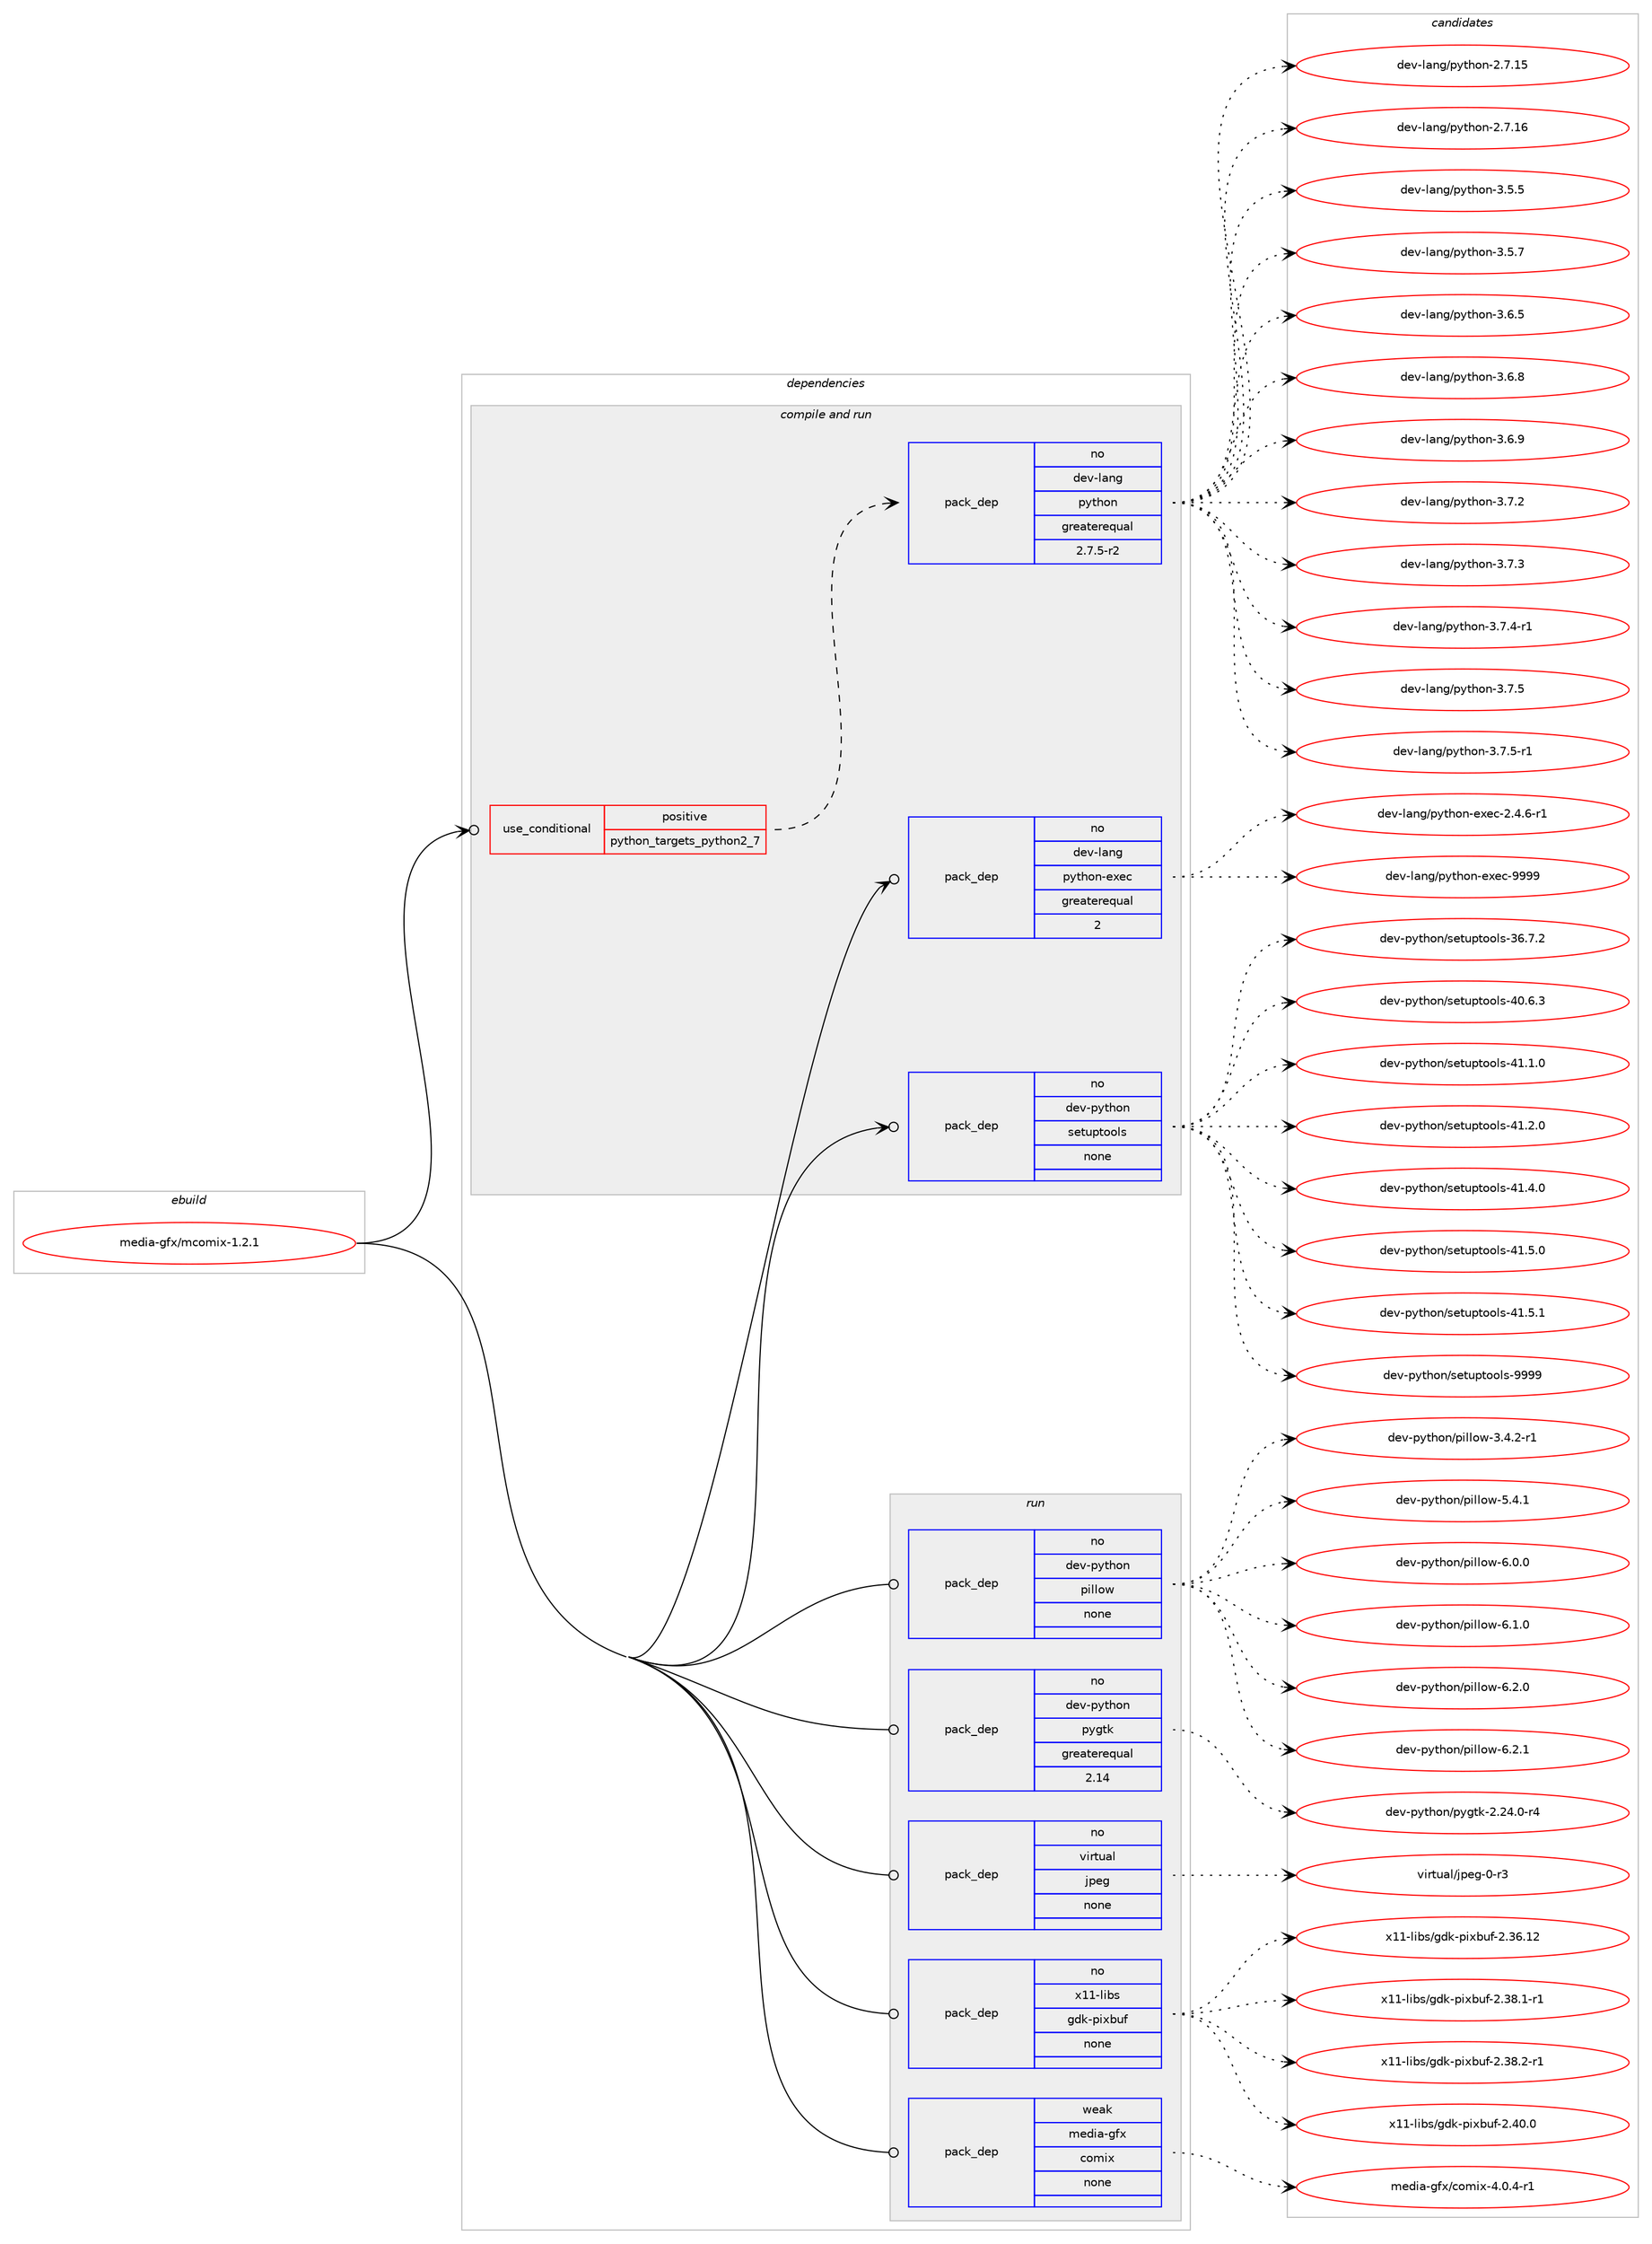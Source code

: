 digraph prolog {

# *************
# Graph options
# *************

newrank=true;
concentrate=true;
compound=true;
graph [rankdir=LR,fontname=Helvetica,fontsize=10,ranksep=1.5];#, ranksep=2.5, nodesep=0.2];
edge  [arrowhead=vee];
node  [fontname=Helvetica,fontsize=10];

# **********
# The ebuild
# **********

subgraph cluster_leftcol {
color=gray;
rank=same;
label=<<i>ebuild</i>>;
id [label="media-gfx/mcomix-1.2.1", color=red, width=4, href="../media-gfx/mcomix-1.2.1.svg"];
}

# ****************
# The dependencies
# ****************

subgraph cluster_midcol {
color=gray;
label=<<i>dependencies</i>>;
subgraph cluster_compile {
fillcolor="#eeeeee";
style=filled;
label=<<i>compile</i>>;
}
subgraph cluster_compileandrun {
fillcolor="#eeeeee";
style=filled;
label=<<i>compile and run</i>>;
subgraph cond190352 {
dependency782271 [label=<<TABLE BORDER="0" CELLBORDER="1" CELLSPACING="0" CELLPADDING="4"><TR><TD ROWSPAN="3" CELLPADDING="10">use_conditional</TD></TR><TR><TD>positive</TD></TR><TR><TD>python_targets_python2_7</TD></TR></TABLE>>, shape=none, color=red];
subgraph pack578346 {
dependency782272 [label=<<TABLE BORDER="0" CELLBORDER="1" CELLSPACING="0" CELLPADDING="4" WIDTH="220"><TR><TD ROWSPAN="6" CELLPADDING="30">pack_dep</TD></TR><TR><TD WIDTH="110">no</TD></TR><TR><TD>dev-lang</TD></TR><TR><TD>python</TD></TR><TR><TD>greaterequal</TD></TR><TR><TD>2.7.5-r2</TD></TR></TABLE>>, shape=none, color=blue];
}
dependency782271:e -> dependency782272:w [weight=20,style="dashed",arrowhead="vee"];
}
id:e -> dependency782271:w [weight=20,style="solid",arrowhead="odotvee"];
subgraph pack578347 {
dependency782273 [label=<<TABLE BORDER="0" CELLBORDER="1" CELLSPACING="0" CELLPADDING="4" WIDTH="220"><TR><TD ROWSPAN="6" CELLPADDING="30">pack_dep</TD></TR><TR><TD WIDTH="110">no</TD></TR><TR><TD>dev-lang</TD></TR><TR><TD>python-exec</TD></TR><TR><TD>greaterequal</TD></TR><TR><TD>2</TD></TR></TABLE>>, shape=none, color=blue];
}
id:e -> dependency782273:w [weight=20,style="solid",arrowhead="odotvee"];
subgraph pack578348 {
dependency782274 [label=<<TABLE BORDER="0" CELLBORDER="1" CELLSPACING="0" CELLPADDING="4" WIDTH="220"><TR><TD ROWSPAN="6" CELLPADDING="30">pack_dep</TD></TR><TR><TD WIDTH="110">no</TD></TR><TR><TD>dev-python</TD></TR><TR><TD>setuptools</TD></TR><TR><TD>none</TD></TR><TR><TD></TD></TR></TABLE>>, shape=none, color=blue];
}
id:e -> dependency782274:w [weight=20,style="solid",arrowhead="odotvee"];
}
subgraph cluster_run {
fillcolor="#eeeeee";
style=filled;
label=<<i>run</i>>;
subgraph pack578349 {
dependency782275 [label=<<TABLE BORDER="0" CELLBORDER="1" CELLSPACING="0" CELLPADDING="4" WIDTH="220"><TR><TD ROWSPAN="6" CELLPADDING="30">pack_dep</TD></TR><TR><TD WIDTH="110">no</TD></TR><TR><TD>dev-python</TD></TR><TR><TD>pillow</TD></TR><TR><TD>none</TD></TR><TR><TD></TD></TR></TABLE>>, shape=none, color=blue];
}
id:e -> dependency782275:w [weight=20,style="solid",arrowhead="odot"];
subgraph pack578350 {
dependency782276 [label=<<TABLE BORDER="0" CELLBORDER="1" CELLSPACING="0" CELLPADDING="4" WIDTH="220"><TR><TD ROWSPAN="6" CELLPADDING="30">pack_dep</TD></TR><TR><TD WIDTH="110">no</TD></TR><TR><TD>dev-python</TD></TR><TR><TD>pygtk</TD></TR><TR><TD>greaterequal</TD></TR><TR><TD>2.14</TD></TR></TABLE>>, shape=none, color=blue];
}
id:e -> dependency782276:w [weight=20,style="solid",arrowhead="odot"];
subgraph pack578351 {
dependency782277 [label=<<TABLE BORDER="0" CELLBORDER="1" CELLSPACING="0" CELLPADDING="4" WIDTH="220"><TR><TD ROWSPAN="6" CELLPADDING="30">pack_dep</TD></TR><TR><TD WIDTH="110">no</TD></TR><TR><TD>virtual</TD></TR><TR><TD>jpeg</TD></TR><TR><TD>none</TD></TR><TR><TD></TD></TR></TABLE>>, shape=none, color=blue];
}
id:e -> dependency782277:w [weight=20,style="solid",arrowhead="odot"];
subgraph pack578352 {
dependency782278 [label=<<TABLE BORDER="0" CELLBORDER="1" CELLSPACING="0" CELLPADDING="4" WIDTH="220"><TR><TD ROWSPAN="6" CELLPADDING="30">pack_dep</TD></TR><TR><TD WIDTH="110">no</TD></TR><TR><TD>x11-libs</TD></TR><TR><TD>gdk-pixbuf</TD></TR><TR><TD>none</TD></TR><TR><TD></TD></TR></TABLE>>, shape=none, color=blue];
}
id:e -> dependency782278:w [weight=20,style="solid",arrowhead="odot"];
subgraph pack578353 {
dependency782279 [label=<<TABLE BORDER="0" CELLBORDER="1" CELLSPACING="0" CELLPADDING="4" WIDTH="220"><TR><TD ROWSPAN="6" CELLPADDING="30">pack_dep</TD></TR><TR><TD WIDTH="110">weak</TD></TR><TR><TD>media-gfx</TD></TR><TR><TD>comix</TD></TR><TR><TD>none</TD></TR><TR><TD></TD></TR></TABLE>>, shape=none, color=blue];
}
id:e -> dependency782279:w [weight=20,style="solid",arrowhead="odot"];
}
}

# **************
# The candidates
# **************

subgraph cluster_choices {
rank=same;
color=gray;
label=<<i>candidates</i>>;

subgraph choice578346 {
color=black;
nodesep=1;
choice10010111845108971101034711212111610411111045504655464953 [label="dev-lang/python-2.7.15", color=red, width=4,href="../dev-lang/python-2.7.15.svg"];
choice10010111845108971101034711212111610411111045504655464954 [label="dev-lang/python-2.7.16", color=red, width=4,href="../dev-lang/python-2.7.16.svg"];
choice100101118451089711010347112121116104111110455146534653 [label="dev-lang/python-3.5.5", color=red, width=4,href="../dev-lang/python-3.5.5.svg"];
choice100101118451089711010347112121116104111110455146534655 [label="dev-lang/python-3.5.7", color=red, width=4,href="../dev-lang/python-3.5.7.svg"];
choice100101118451089711010347112121116104111110455146544653 [label="dev-lang/python-3.6.5", color=red, width=4,href="../dev-lang/python-3.6.5.svg"];
choice100101118451089711010347112121116104111110455146544656 [label="dev-lang/python-3.6.8", color=red, width=4,href="../dev-lang/python-3.6.8.svg"];
choice100101118451089711010347112121116104111110455146544657 [label="dev-lang/python-3.6.9", color=red, width=4,href="../dev-lang/python-3.6.9.svg"];
choice100101118451089711010347112121116104111110455146554650 [label="dev-lang/python-3.7.2", color=red, width=4,href="../dev-lang/python-3.7.2.svg"];
choice100101118451089711010347112121116104111110455146554651 [label="dev-lang/python-3.7.3", color=red, width=4,href="../dev-lang/python-3.7.3.svg"];
choice1001011184510897110103471121211161041111104551465546524511449 [label="dev-lang/python-3.7.4-r1", color=red, width=4,href="../dev-lang/python-3.7.4-r1.svg"];
choice100101118451089711010347112121116104111110455146554653 [label="dev-lang/python-3.7.5", color=red, width=4,href="../dev-lang/python-3.7.5.svg"];
choice1001011184510897110103471121211161041111104551465546534511449 [label="dev-lang/python-3.7.5-r1", color=red, width=4,href="../dev-lang/python-3.7.5-r1.svg"];
dependency782272:e -> choice10010111845108971101034711212111610411111045504655464953:w [style=dotted,weight="100"];
dependency782272:e -> choice10010111845108971101034711212111610411111045504655464954:w [style=dotted,weight="100"];
dependency782272:e -> choice100101118451089711010347112121116104111110455146534653:w [style=dotted,weight="100"];
dependency782272:e -> choice100101118451089711010347112121116104111110455146534655:w [style=dotted,weight="100"];
dependency782272:e -> choice100101118451089711010347112121116104111110455146544653:w [style=dotted,weight="100"];
dependency782272:e -> choice100101118451089711010347112121116104111110455146544656:w [style=dotted,weight="100"];
dependency782272:e -> choice100101118451089711010347112121116104111110455146544657:w [style=dotted,weight="100"];
dependency782272:e -> choice100101118451089711010347112121116104111110455146554650:w [style=dotted,weight="100"];
dependency782272:e -> choice100101118451089711010347112121116104111110455146554651:w [style=dotted,weight="100"];
dependency782272:e -> choice1001011184510897110103471121211161041111104551465546524511449:w [style=dotted,weight="100"];
dependency782272:e -> choice100101118451089711010347112121116104111110455146554653:w [style=dotted,weight="100"];
dependency782272:e -> choice1001011184510897110103471121211161041111104551465546534511449:w [style=dotted,weight="100"];
}
subgraph choice578347 {
color=black;
nodesep=1;
choice10010111845108971101034711212111610411111045101120101994550465246544511449 [label="dev-lang/python-exec-2.4.6-r1", color=red, width=4,href="../dev-lang/python-exec-2.4.6-r1.svg"];
choice10010111845108971101034711212111610411111045101120101994557575757 [label="dev-lang/python-exec-9999", color=red, width=4,href="../dev-lang/python-exec-9999.svg"];
dependency782273:e -> choice10010111845108971101034711212111610411111045101120101994550465246544511449:w [style=dotted,weight="100"];
dependency782273:e -> choice10010111845108971101034711212111610411111045101120101994557575757:w [style=dotted,weight="100"];
}
subgraph choice578348 {
color=black;
nodesep=1;
choice100101118451121211161041111104711510111611711211611111110811545515446554650 [label="dev-python/setuptools-36.7.2", color=red, width=4,href="../dev-python/setuptools-36.7.2.svg"];
choice100101118451121211161041111104711510111611711211611111110811545524846544651 [label="dev-python/setuptools-40.6.3", color=red, width=4,href="../dev-python/setuptools-40.6.3.svg"];
choice100101118451121211161041111104711510111611711211611111110811545524946494648 [label="dev-python/setuptools-41.1.0", color=red, width=4,href="../dev-python/setuptools-41.1.0.svg"];
choice100101118451121211161041111104711510111611711211611111110811545524946504648 [label="dev-python/setuptools-41.2.0", color=red, width=4,href="../dev-python/setuptools-41.2.0.svg"];
choice100101118451121211161041111104711510111611711211611111110811545524946524648 [label="dev-python/setuptools-41.4.0", color=red, width=4,href="../dev-python/setuptools-41.4.0.svg"];
choice100101118451121211161041111104711510111611711211611111110811545524946534648 [label="dev-python/setuptools-41.5.0", color=red, width=4,href="../dev-python/setuptools-41.5.0.svg"];
choice100101118451121211161041111104711510111611711211611111110811545524946534649 [label="dev-python/setuptools-41.5.1", color=red, width=4,href="../dev-python/setuptools-41.5.1.svg"];
choice10010111845112121116104111110471151011161171121161111111081154557575757 [label="dev-python/setuptools-9999", color=red, width=4,href="../dev-python/setuptools-9999.svg"];
dependency782274:e -> choice100101118451121211161041111104711510111611711211611111110811545515446554650:w [style=dotted,weight="100"];
dependency782274:e -> choice100101118451121211161041111104711510111611711211611111110811545524846544651:w [style=dotted,weight="100"];
dependency782274:e -> choice100101118451121211161041111104711510111611711211611111110811545524946494648:w [style=dotted,weight="100"];
dependency782274:e -> choice100101118451121211161041111104711510111611711211611111110811545524946504648:w [style=dotted,weight="100"];
dependency782274:e -> choice100101118451121211161041111104711510111611711211611111110811545524946524648:w [style=dotted,weight="100"];
dependency782274:e -> choice100101118451121211161041111104711510111611711211611111110811545524946534648:w [style=dotted,weight="100"];
dependency782274:e -> choice100101118451121211161041111104711510111611711211611111110811545524946534649:w [style=dotted,weight="100"];
dependency782274:e -> choice10010111845112121116104111110471151011161171121161111111081154557575757:w [style=dotted,weight="100"];
}
subgraph choice578349 {
color=black;
nodesep=1;
choice10010111845112121116104111110471121051081081111194551465246504511449 [label="dev-python/pillow-3.4.2-r1", color=red, width=4,href="../dev-python/pillow-3.4.2-r1.svg"];
choice1001011184511212111610411111047112105108108111119455346524649 [label="dev-python/pillow-5.4.1", color=red, width=4,href="../dev-python/pillow-5.4.1.svg"];
choice1001011184511212111610411111047112105108108111119455446484648 [label="dev-python/pillow-6.0.0", color=red, width=4,href="../dev-python/pillow-6.0.0.svg"];
choice1001011184511212111610411111047112105108108111119455446494648 [label="dev-python/pillow-6.1.0", color=red, width=4,href="../dev-python/pillow-6.1.0.svg"];
choice1001011184511212111610411111047112105108108111119455446504648 [label="dev-python/pillow-6.2.0", color=red, width=4,href="../dev-python/pillow-6.2.0.svg"];
choice1001011184511212111610411111047112105108108111119455446504649 [label="dev-python/pillow-6.2.1", color=red, width=4,href="../dev-python/pillow-6.2.1.svg"];
dependency782275:e -> choice10010111845112121116104111110471121051081081111194551465246504511449:w [style=dotted,weight="100"];
dependency782275:e -> choice1001011184511212111610411111047112105108108111119455346524649:w [style=dotted,weight="100"];
dependency782275:e -> choice1001011184511212111610411111047112105108108111119455446484648:w [style=dotted,weight="100"];
dependency782275:e -> choice1001011184511212111610411111047112105108108111119455446494648:w [style=dotted,weight="100"];
dependency782275:e -> choice1001011184511212111610411111047112105108108111119455446504648:w [style=dotted,weight="100"];
dependency782275:e -> choice1001011184511212111610411111047112105108108111119455446504649:w [style=dotted,weight="100"];
}
subgraph choice578350 {
color=black;
nodesep=1;
choice1001011184511212111610411111047112121103116107455046505246484511452 [label="dev-python/pygtk-2.24.0-r4", color=red, width=4,href="../dev-python/pygtk-2.24.0-r4.svg"];
dependency782276:e -> choice1001011184511212111610411111047112121103116107455046505246484511452:w [style=dotted,weight="100"];
}
subgraph choice578351 {
color=black;
nodesep=1;
choice118105114116117971084710611210110345484511451 [label="virtual/jpeg-0-r3", color=red, width=4,href="../virtual/jpeg-0-r3.svg"];
dependency782277:e -> choice118105114116117971084710611210110345484511451:w [style=dotted,weight="100"];
}
subgraph choice578352 {
color=black;
nodesep=1;
choice120494945108105981154710310010745112105120981171024550465154464950 [label="x11-libs/gdk-pixbuf-2.36.12", color=red, width=4,href="../x11-libs/gdk-pixbuf-2.36.12.svg"];
choice12049494510810598115471031001074511210512098117102455046515646494511449 [label="x11-libs/gdk-pixbuf-2.38.1-r1", color=red, width=4,href="../x11-libs/gdk-pixbuf-2.38.1-r1.svg"];
choice12049494510810598115471031001074511210512098117102455046515646504511449 [label="x11-libs/gdk-pixbuf-2.38.2-r1", color=red, width=4,href="../x11-libs/gdk-pixbuf-2.38.2-r1.svg"];
choice1204949451081059811547103100107451121051209811710245504652484648 [label="x11-libs/gdk-pixbuf-2.40.0", color=red, width=4,href="../x11-libs/gdk-pixbuf-2.40.0.svg"];
dependency782278:e -> choice120494945108105981154710310010745112105120981171024550465154464950:w [style=dotted,weight="100"];
dependency782278:e -> choice12049494510810598115471031001074511210512098117102455046515646494511449:w [style=dotted,weight="100"];
dependency782278:e -> choice12049494510810598115471031001074511210512098117102455046515646504511449:w [style=dotted,weight="100"];
dependency782278:e -> choice1204949451081059811547103100107451121051209811710245504652484648:w [style=dotted,weight="100"];
}
subgraph choice578353 {
color=black;
nodesep=1;
choice109101100105974510310212047991111091051204552464846524511449 [label="media-gfx/comix-4.0.4-r1", color=red, width=4,href="../media-gfx/comix-4.0.4-r1.svg"];
dependency782279:e -> choice109101100105974510310212047991111091051204552464846524511449:w [style=dotted,weight="100"];
}
}

}
